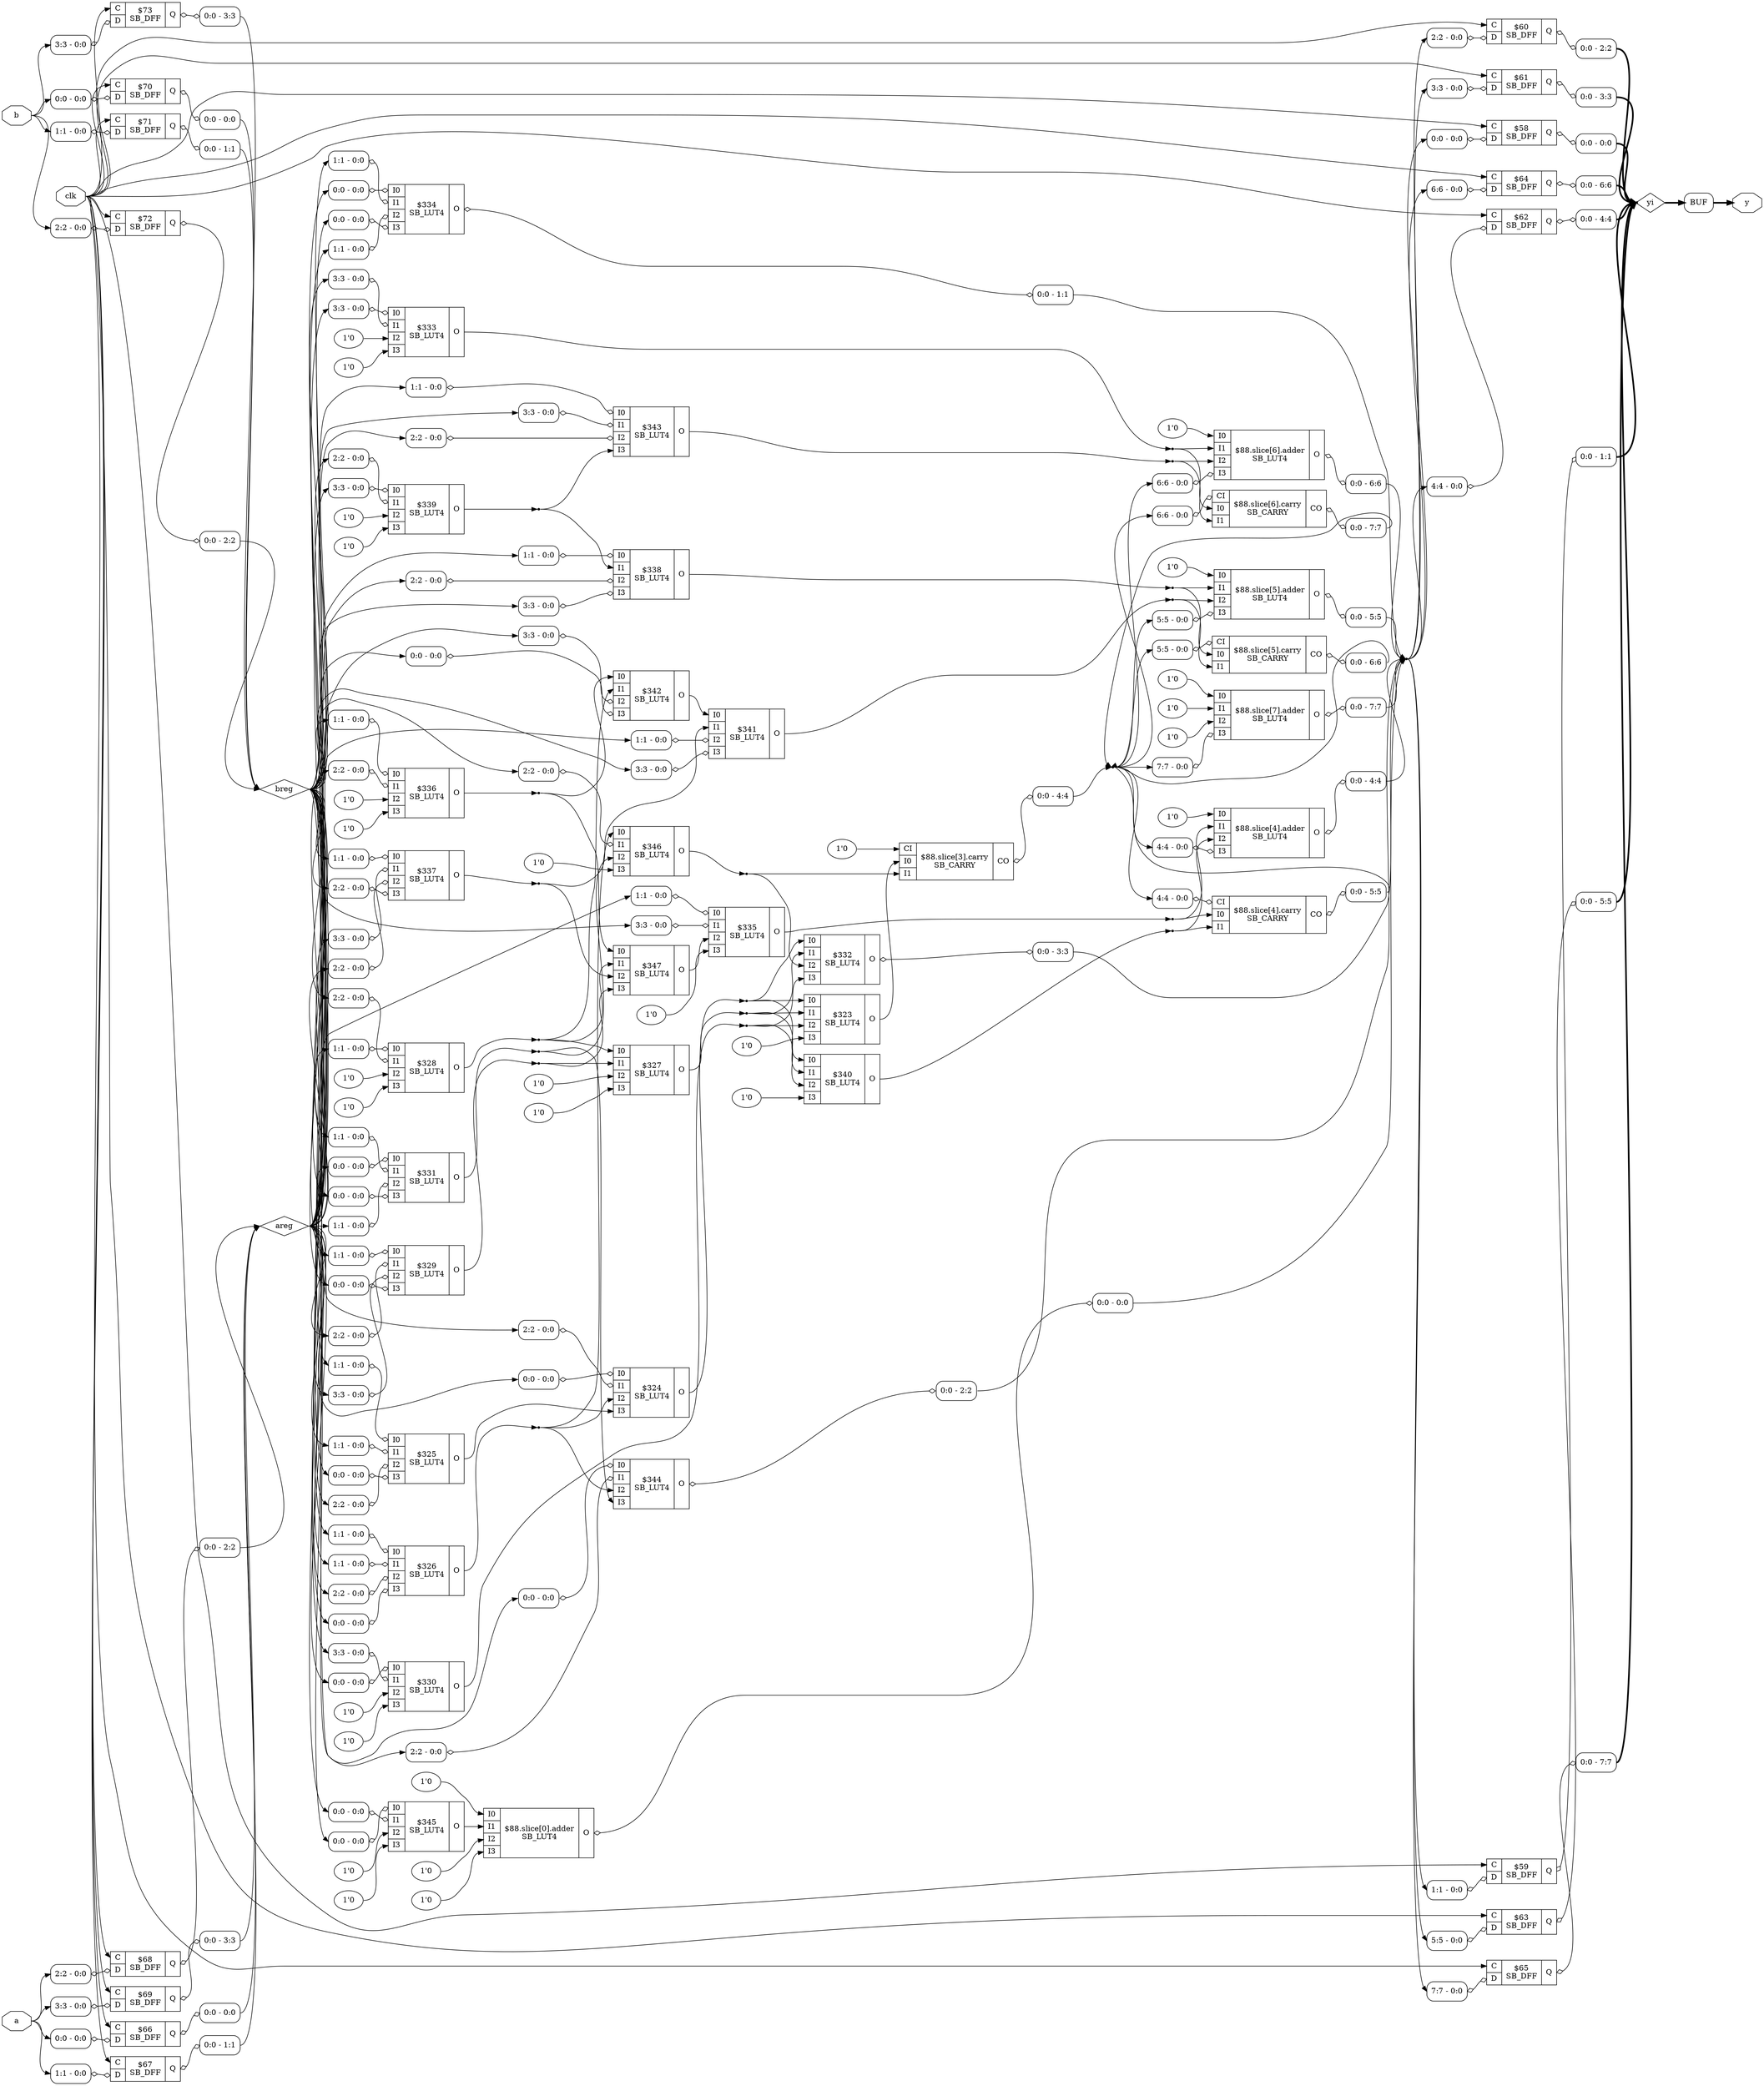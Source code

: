 digraph "multiplier" {
rankdir="LR";
remincross=true;
n26 [ shape=octagon, label="a", color="black", fontcolor="black" ];
n27 [ shape=diamond, label="areg", color="black", fontcolor="black" ];
n28 [ shape=octagon, label="b", color="black", fontcolor="black" ];
n29 [ shape=diamond, label="breg", color="black", fontcolor="black" ];
n30 [ shape=octagon, label="clk", color="black", fontcolor="black" ];
n31 [ shape=octagon, label="y", color="black", fontcolor="black" ];
n32 [ shape=diamond, label="yi", color="black", fontcolor="black" ];
v0 [ label="1'0" ];
c38 [ shape=record, label="{{<p33> I0|<p34> I1|<p35> I2|<p36> I3}|$323\nSB_LUT4|{<p37> O}}" ];
c39 [ shape=record, label="{{<p33> I0|<p34> I1|<p35> I2|<p36> I3}|$324\nSB_LUT4|{<p37> O}}" ];
x1 [ shape=record, style=rounded, label="<s0> 0:0 - 0:0 " ];
x1:e -> c39:p33:w [arrowhead=odiamond, arrowtail=odiamond, dir=both, color="black", label=""];
x2 [ shape=record, style=rounded, label="<s0> 2:2 - 0:0 " ];
x2:e -> c39:p34:w [arrowhead=odiamond, arrowtail=odiamond, dir=both, color="black", label=""];
c40 [ shape=record, label="{{<p33> I0|<p34> I1|<p35> I2|<p36> I3}|$325\nSB_LUT4|{<p37> O}}" ];
x3 [ shape=record, style=rounded, label="<s0> 1:1 - 0:0 " ];
x3:e -> c40:p33:w [arrowhead=odiamond, arrowtail=odiamond, dir=both, color="black", label=""];
x4 [ shape=record, style=rounded, label="<s0> 1:1 - 0:0 " ];
x4:e -> c40:p34:w [arrowhead=odiamond, arrowtail=odiamond, dir=both, color="black", label=""];
x5 [ shape=record, style=rounded, label="<s0> 2:2 - 0:0 " ];
x5:e -> c40:p35:w [arrowhead=odiamond, arrowtail=odiamond, dir=both, color="black", label=""];
x6 [ shape=record, style=rounded, label="<s0> 0:0 - 0:0 " ];
x6:e -> c40:p36:w [arrowhead=odiamond, arrowtail=odiamond, dir=both, color="black", label=""];
c41 [ shape=record, label="{{<p33> I0|<p34> I1|<p35> I2|<p36> I3}|$326\nSB_LUT4|{<p37> O}}" ];
x7 [ shape=record, style=rounded, label="<s0> 1:1 - 0:0 " ];
x7:e -> c41:p33:w [arrowhead=odiamond, arrowtail=odiamond, dir=both, color="black", label=""];
x8 [ shape=record, style=rounded, label="<s0> 1:1 - 0:0 " ];
x8:e -> c41:p34:w [arrowhead=odiamond, arrowtail=odiamond, dir=both, color="black", label=""];
x9 [ shape=record, style=rounded, label="<s0> 2:2 - 0:0 " ];
x9:e -> c41:p35:w [arrowhead=odiamond, arrowtail=odiamond, dir=both, color="black", label=""];
x10 [ shape=record, style=rounded, label="<s0> 0:0 - 0:0 " ];
x10:e -> c41:p36:w [arrowhead=odiamond, arrowtail=odiamond, dir=both, color="black", label=""];
v11 [ label="1'0" ];
v12 [ label="1'0" ];
c42 [ shape=record, label="{{<p33> I0|<p34> I1|<p35> I2|<p36> I3}|$327\nSB_LUT4|{<p37> O}}" ];
v15 [ label="1'0" ];
v16 [ label="1'0" ];
c43 [ shape=record, label="{{<p33> I0|<p34> I1|<p35> I2|<p36> I3}|$328\nSB_LUT4|{<p37> O}}" ];
x13 [ shape=record, style=rounded, label="<s0> 1:1 - 0:0 " ];
x13:e -> c43:p33:w [arrowhead=odiamond, arrowtail=odiamond, dir=both, color="black", label=""];
x14 [ shape=record, style=rounded, label="<s0> 2:2 - 0:0 " ];
x14:e -> c43:p34:w [arrowhead=odiamond, arrowtail=odiamond, dir=both, color="black", label=""];
c44 [ shape=record, label="{{<p33> I0|<p34> I1|<p35> I2|<p36> I3}|$329\nSB_LUT4|{<p37> O}}" ];
x17 [ shape=record, style=rounded, label="<s0> 1:1 - 0:0 " ];
x17:e -> c44:p33:w [arrowhead=odiamond, arrowtail=odiamond, dir=both, color="black", label=""];
x18 [ shape=record, style=rounded, label="<s0> 2:2 - 0:0 " ];
x18:e -> c44:p34:w [arrowhead=odiamond, arrowtail=odiamond, dir=both, color="black", label=""];
x19 [ shape=record, style=rounded, label="<s0> 3:3 - 0:0 " ];
x19:e -> c44:p35:w [arrowhead=odiamond, arrowtail=odiamond, dir=both, color="black", label=""];
x20 [ shape=record, style=rounded, label="<s0> 0:0 - 0:0 " ];
x20:e -> c44:p36:w [arrowhead=odiamond, arrowtail=odiamond, dir=both, color="black", label=""];
v23 [ label="1'0" ];
v24 [ label="1'0" ];
c45 [ shape=record, label="{{<p33> I0|<p34> I1|<p35> I2|<p36> I3}|$330\nSB_LUT4|{<p37> O}}" ];
x21 [ shape=record, style=rounded, label="<s0> 0:0 - 0:0 " ];
x21:e -> c45:p33:w [arrowhead=odiamond, arrowtail=odiamond, dir=both, color="black", label=""];
x22 [ shape=record, style=rounded, label="<s0> 3:3 - 0:0 " ];
x22:e -> c45:p34:w [arrowhead=odiamond, arrowtail=odiamond, dir=both, color="black", label=""];
c46 [ shape=record, label="{{<p33> I0|<p34> I1|<p35> I2|<p36> I3}|$331\nSB_LUT4|{<p37> O}}" ];
x25 [ shape=record, style=rounded, label="<s0> 0:0 - 0:0 " ];
x25:e -> c46:p33:w [arrowhead=odiamond, arrowtail=odiamond, dir=both, color="black", label=""];
x26 [ shape=record, style=rounded, label="<s0> 1:1 - 0:0 " ];
x26:e -> c46:p34:w [arrowhead=odiamond, arrowtail=odiamond, dir=both, color="black", label=""];
x27 [ shape=record, style=rounded, label="<s0> 1:1 - 0:0 " ];
x27:e -> c46:p35:w [arrowhead=odiamond, arrowtail=odiamond, dir=both, color="black", label=""];
x28 [ shape=record, style=rounded, label="<s0> 0:0 - 0:0 " ];
x28:e -> c46:p36:w [arrowhead=odiamond, arrowtail=odiamond, dir=both, color="black", label=""];
c47 [ shape=record, label="{{<p33> I0|<p34> I1|<p35> I2|<p36> I3}|$332\nSB_LUT4|{<p37> O}}" ];
x29 [ shape=record, style=rounded, label="<s0> 0:0 - 3:3 " ];
c47:p37:e -> x29:w [arrowhead=odiamond, arrowtail=odiamond, dir=both, color="black", label=""];
v32 [ label="1'0" ];
v33 [ label="1'0" ];
c48 [ shape=record, label="{{<p33> I0|<p34> I1|<p35> I2|<p36> I3}|$333\nSB_LUT4|{<p37> O}}" ];
x30 [ shape=record, style=rounded, label="<s0> 3:3 - 0:0 " ];
x30:e -> c48:p33:w [arrowhead=odiamond, arrowtail=odiamond, dir=both, color="black", label=""];
x31 [ shape=record, style=rounded, label="<s0> 3:3 - 0:0 " ];
x31:e -> c48:p34:w [arrowhead=odiamond, arrowtail=odiamond, dir=both, color="black", label=""];
c49 [ shape=record, label="{{<p33> I0|<p34> I1|<p35> I2|<p36> I3}|$334\nSB_LUT4|{<p37> O}}" ];
x34 [ shape=record, style=rounded, label="<s0> 0:0 - 0:0 " ];
x34:e -> c49:p33:w [arrowhead=odiamond, arrowtail=odiamond, dir=both, color="black", label=""];
x35 [ shape=record, style=rounded, label="<s0> 1:1 - 0:0 " ];
x35:e -> c49:p34:w [arrowhead=odiamond, arrowtail=odiamond, dir=both, color="black", label=""];
x36 [ shape=record, style=rounded, label="<s0> 1:1 - 0:0 " ];
x36:e -> c49:p35:w [arrowhead=odiamond, arrowtail=odiamond, dir=both, color="black", label=""];
x37 [ shape=record, style=rounded, label="<s0> 0:0 - 0:0 " ];
x37:e -> c49:p36:w [arrowhead=odiamond, arrowtail=odiamond, dir=both, color="black", label=""];
x38 [ shape=record, style=rounded, label="<s0> 0:0 - 1:1 " ];
c49:p37:e -> x38:w [arrowhead=odiamond, arrowtail=odiamond, dir=both, color="black", label=""];
v41 [ label="1'0" ];
c50 [ shape=record, label="{{<p33> I0|<p34> I1|<p35> I2|<p36> I3}|$335\nSB_LUT4|{<p37> O}}" ];
x39 [ shape=record, style=rounded, label="<s0> 1:1 - 0:0 " ];
x39:e -> c50:p33:w [arrowhead=odiamond, arrowtail=odiamond, dir=both, color="black", label=""];
x40 [ shape=record, style=rounded, label="<s0> 3:3 - 0:0 " ];
x40:e -> c50:p34:w [arrowhead=odiamond, arrowtail=odiamond, dir=both, color="black", label=""];
v44 [ label="1'0" ];
v45 [ label="1'0" ];
c51 [ shape=record, label="{{<p33> I0|<p34> I1|<p35> I2|<p36> I3}|$336\nSB_LUT4|{<p37> O}}" ];
x42 [ shape=record, style=rounded, label="<s0> 1:1 - 0:0 " ];
x42:e -> c51:p33:w [arrowhead=odiamond, arrowtail=odiamond, dir=both, color="black", label=""];
x43 [ shape=record, style=rounded, label="<s0> 2:2 - 0:0 " ];
x43:e -> c51:p34:w [arrowhead=odiamond, arrowtail=odiamond, dir=both, color="black", label=""];
c52 [ shape=record, label="{{<p33> I0|<p34> I1|<p35> I2|<p36> I3}|$337\nSB_LUT4|{<p37> O}}" ];
x46 [ shape=record, style=rounded, label="<s0> 1:1 - 0:0 " ];
x46:e -> c52:p33:w [arrowhead=odiamond, arrowtail=odiamond, dir=both, color="black", label=""];
x47 [ shape=record, style=rounded, label="<s0> 3:3 - 0:0 " ];
x47:e -> c52:p34:w [arrowhead=odiamond, arrowtail=odiamond, dir=both, color="black", label=""];
x48 [ shape=record, style=rounded, label="<s0> 2:2 - 0:0 " ];
x48:e -> c52:p35:w [arrowhead=odiamond, arrowtail=odiamond, dir=both, color="black", label=""];
x49 [ shape=record, style=rounded, label="<s0> 2:2 - 0:0 " ];
x49:e -> c52:p36:w [arrowhead=odiamond, arrowtail=odiamond, dir=both, color="black", label=""];
c53 [ shape=record, label="{{<p33> I0|<p34> I1|<p35> I2|<p36> I3}|$338\nSB_LUT4|{<p37> O}}" ];
x50 [ shape=record, style=rounded, label="<s0> 1:1 - 0:0 " ];
x50:e -> c53:p33:w [arrowhead=odiamond, arrowtail=odiamond, dir=both, color="black", label=""];
x51 [ shape=record, style=rounded, label="<s0> 2:2 - 0:0 " ];
x51:e -> c53:p35:w [arrowhead=odiamond, arrowtail=odiamond, dir=both, color="black", label=""];
x52 [ shape=record, style=rounded, label="<s0> 3:3 - 0:0 " ];
x52:e -> c53:p36:w [arrowhead=odiamond, arrowtail=odiamond, dir=both, color="black", label=""];
v55 [ label="1'0" ];
v56 [ label="1'0" ];
c54 [ shape=record, label="{{<p33> I0|<p34> I1|<p35> I2|<p36> I3}|$339\nSB_LUT4|{<p37> O}}" ];
x53 [ shape=record, style=rounded, label="<s0> 3:3 - 0:0 " ];
x53:e -> c54:p33:w [arrowhead=odiamond, arrowtail=odiamond, dir=both, color="black", label=""];
x54 [ shape=record, style=rounded, label="<s0> 2:2 - 0:0 " ];
x54:e -> c54:p34:w [arrowhead=odiamond, arrowtail=odiamond, dir=both, color="black", label=""];
v57 [ label="1'0" ];
c55 [ shape=record, label="{{<p33> I0|<p34> I1|<p35> I2|<p36> I3}|$340\nSB_LUT4|{<p37> O}}" ];
c56 [ shape=record, label="{{<p33> I0|<p34> I1|<p35> I2|<p36> I3}|$341\nSB_LUT4|{<p37> O}}" ];
x58 [ shape=record, style=rounded, label="<s0> 1:1 - 0:0 " ];
x58:e -> c56:p35:w [arrowhead=odiamond, arrowtail=odiamond, dir=both, color="black", label=""];
x59 [ shape=record, style=rounded, label="<s0> 3:3 - 0:0 " ];
x59:e -> c56:p36:w [arrowhead=odiamond, arrowtail=odiamond, dir=both, color="black", label=""];
c57 [ shape=record, label="{{<p33> I0|<p34> I1|<p35> I2|<p36> I3}|$342\nSB_LUT4|{<p37> O}}" ];
x60 [ shape=record, style=rounded, label="<s0> 3:3 - 0:0 " ];
x60:e -> c57:p35:w [arrowhead=odiamond, arrowtail=odiamond, dir=both, color="black", label=""];
x61 [ shape=record, style=rounded, label="<s0> 0:0 - 0:0 " ];
x61:e -> c57:p36:w [arrowhead=odiamond, arrowtail=odiamond, dir=both, color="black", label=""];
c58 [ shape=record, label="{{<p33> I0|<p34> I1|<p35> I2|<p36> I3}|$343\nSB_LUT4|{<p37> O}}" ];
x62 [ shape=record, style=rounded, label="<s0> 1:1 - 0:0 " ];
x62:e -> c58:p33:w [arrowhead=odiamond, arrowtail=odiamond, dir=both, color="black", label=""];
x63 [ shape=record, style=rounded, label="<s0> 3:3 - 0:0 " ];
x63:e -> c58:p34:w [arrowhead=odiamond, arrowtail=odiamond, dir=both, color="black", label=""];
x64 [ shape=record, style=rounded, label="<s0> 2:2 - 0:0 " ];
x64:e -> c58:p35:w [arrowhead=odiamond, arrowtail=odiamond, dir=both, color="black", label=""];
c59 [ shape=record, label="{{<p33> I0|<p34> I1|<p35> I2|<p36> I3}|$344\nSB_LUT4|{<p37> O}}" ];
x65 [ shape=record, style=rounded, label="<s0> 0:0 - 0:0 " ];
x65:e -> c59:p33:w [arrowhead=odiamond, arrowtail=odiamond, dir=both, color="black", label=""];
x66 [ shape=record, style=rounded, label="<s0> 2:2 - 0:0 " ];
x66:e -> c59:p34:w [arrowhead=odiamond, arrowtail=odiamond, dir=both, color="black", label=""];
x67 [ shape=record, style=rounded, label="<s0> 0:0 - 2:2 " ];
c59:p37:e -> x67:w [arrowhead=odiamond, arrowtail=odiamond, dir=both, color="black", label=""];
v70 [ label="1'0" ];
v71 [ label="1'0" ];
c60 [ shape=record, label="{{<p33> I0|<p34> I1|<p35> I2|<p36> I3}|$345\nSB_LUT4|{<p37> O}}" ];
x68 [ shape=record, style=rounded, label="<s0> 0:0 - 0:0 " ];
x68:e -> c60:p33:w [arrowhead=odiamond, arrowtail=odiamond, dir=both, color="black", label=""];
x69 [ shape=record, style=rounded, label="<s0> 0:0 - 0:0 " ];
x69:e -> c60:p34:w [arrowhead=odiamond, arrowtail=odiamond, dir=both, color="black", label=""];
v73 [ label="1'0" ];
c61 [ shape=record, label="{{<p33> I0|<p34> I1|<p35> I2|<p36> I3}|$346\nSB_LUT4|{<p37> O}}" ];
x72 [ shape=record, style=rounded, label="<s0> 2:2 - 0:0 " ];
x72:e -> c61:p34:w [arrowhead=odiamond, arrowtail=odiamond, dir=both, color="black", label=""];
c62 [ shape=record, label="{{<p33> I0|<p34> I1|<p35> I2|<p36> I3}|$347\nSB_LUT4|{<p37> O}}" ];
v74 [ label="1'0" ];
v75 [ label="1'0" ];
v76 [ label="1'0" ];
c63 [ shape=record, label="{{<p33> I0|<p34> I1|<p35> I2|<p36> I3}|$88.slice[0].adder\nSB_LUT4|{<p37> O}}" ];
x77 [ shape=record, style=rounded, label="<s0> 0:0 - 0:0 " ];
c63:p37:e -> x77:w [arrowhead=odiamond, arrowtail=odiamond, dir=both, color="black", label=""];
v78 [ label="1'0" ];
c66 [ shape=record, label="{{<p64> CI|<p33> I0|<p34> I1}|$88.slice[3].carry\nSB_CARRY|{<p65> CO}}" ];
x79 [ shape=record, style=rounded, label="<s0> 0:0 - 4:4 " ];
c66:p65:e -> x79:w [arrowhead=odiamond, arrowtail=odiamond, dir=both, color="black", label=""];
v80 [ label="1'0" ];
c67 [ shape=record, label="{{<p33> I0|<p34> I1|<p35> I2|<p36> I3}|$88.slice[4].adder\nSB_LUT4|{<p37> O}}" ];
x81 [ shape=record, style=rounded, label="<s0> 4:4 - 0:0 " ];
x81:e -> c67:p36:w [arrowhead=odiamond, arrowtail=odiamond, dir=both, color="black", label=""];
x82 [ shape=record, style=rounded, label="<s0> 0:0 - 4:4 " ];
c67:p37:e -> x82:w [arrowhead=odiamond, arrowtail=odiamond, dir=both, color="black", label=""];
c68 [ shape=record, label="{{<p64> CI|<p33> I0|<p34> I1}|$88.slice[4].carry\nSB_CARRY|{<p65> CO}}" ];
x83 [ shape=record, style=rounded, label="<s0> 4:4 - 0:0 " ];
x83:e -> c68:p64:w [arrowhead=odiamond, arrowtail=odiamond, dir=both, color="black", label=""];
x84 [ shape=record, style=rounded, label="<s0> 0:0 - 5:5 " ];
c68:p65:e -> x84:w [arrowhead=odiamond, arrowtail=odiamond, dir=both, color="black", label=""];
v85 [ label="1'0" ];
c69 [ shape=record, label="{{<p33> I0|<p34> I1|<p35> I2|<p36> I3}|$88.slice[5].adder\nSB_LUT4|{<p37> O}}" ];
x86 [ shape=record, style=rounded, label="<s0> 5:5 - 0:0 " ];
x86:e -> c69:p36:w [arrowhead=odiamond, arrowtail=odiamond, dir=both, color="black", label=""];
x87 [ shape=record, style=rounded, label="<s0> 0:0 - 5:5 " ];
c69:p37:e -> x87:w [arrowhead=odiamond, arrowtail=odiamond, dir=both, color="black", label=""];
c70 [ shape=record, label="{{<p64> CI|<p33> I0|<p34> I1}|$88.slice[5].carry\nSB_CARRY|{<p65> CO}}" ];
x88 [ shape=record, style=rounded, label="<s0> 5:5 - 0:0 " ];
x88:e -> c70:p64:w [arrowhead=odiamond, arrowtail=odiamond, dir=both, color="black", label=""];
x89 [ shape=record, style=rounded, label="<s0> 0:0 - 6:6 " ];
c70:p65:e -> x89:w [arrowhead=odiamond, arrowtail=odiamond, dir=both, color="black", label=""];
v90 [ label="1'0" ];
c71 [ shape=record, label="{{<p33> I0|<p34> I1|<p35> I2|<p36> I3}|$88.slice[6].adder\nSB_LUT4|{<p37> O}}" ];
x91 [ shape=record, style=rounded, label="<s0> 6:6 - 0:0 " ];
x91:e -> c71:p36:w [arrowhead=odiamond, arrowtail=odiamond, dir=both, color="black", label=""];
x92 [ shape=record, style=rounded, label="<s0> 0:0 - 6:6 " ];
c71:p37:e -> x92:w [arrowhead=odiamond, arrowtail=odiamond, dir=both, color="black", label=""];
c72 [ shape=record, label="{{<p64> CI|<p33> I0|<p34> I1}|$88.slice[6].carry\nSB_CARRY|{<p65> CO}}" ];
x93 [ shape=record, style=rounded, label="<s0> 6:6 - 0:0 " ];
x93:e -> c72:p64:w [arrowhead=odiamond, arrowtail=odiamond, dir=both, color="black", label=""];
x94 [ shape=record, style=rounded, label="<s0> 0:0 - 7:7 " ];
c72:p65:e -> x94:w [arrowhead=odiamond, arrowtail=odiamond, dir=both, color="black", label=""];
v95 [ label="1'0" ];
v96 [ label="1'0" ];
v97 [ label="1'0" ];
c73 [ shape=record, label="{{<p33> I0|<p34> I1|<p35> I2|<p36> I3}|$88.slice[7].adder\nSB_LUT4|{<p37> O}}" ];
x98 [ shape=record, style=rounded, label="<s0> 7:7 - 0:0 " ];
x98:e -> c73:p36:w [arrowhead=odiamond, arrowtail=odiamond, dir=both, color="black", label=""];
x99 [ shape=record, style=rounded, label="<s0> 0:0 - 7:7 " ];
c73:p37:e -> x99:w [arrowhead=odiamond, arrowtail=odiamond, dir=both, color="black", label=""];
c77 [ shape=record, label="{{<p74> C|<p75> D}|$58\nSB_DFF|{<p76> Q}}" ];
x100 [ shape=record, style=rounded, label="<s0> 0:0 - 0:0 " ];
x100:e -> c77:p75:w [arrowhead=odiamond, arrowtail=odiamond, dir=both, color="black", label=""];
x101 [ shape=record, style=rounded, label="<s0> 0:0 - 0:0 " ];
c77:p76:e -> x101:w [arrowhead=odiamond, arrowtail=odiamond, dir=both, color="black", label=""];
c78 [ shape=record, label="{{<p74> C|<p75> D}|$59\nSB_DFF|{<p76> Q}}" ];
x102 [ shape=record, style=rounded, label="<s0> 1:1 - 0:0 " ];
x102:e -> c78:p75:w [arrowhead=odiamond, arrowtail=odiamond, dir=both, color="black", label=""];
x103 [ shape=record, style=rounded, label="<s0> 0:0 - 1:1 " ];
c78:p76:e -> x103:w [arrowhead=odiamond, arrowtail=odiamond, dir=both, color="black", label=""];
c79 [ shape=record, label="{{<p74> C|<p75> D}|$60\nSB_DFF|{<p76> Q}}" ];
x104 [ shape=record, style=rounded, label="<s0> 2:2 - 0:0 " ];
x104:e -> c79:p75:w [arrowhead=odiamond, arrowtail=odiamond, dir=both, color="black", label=""];
x105 [ shape=record, style=rounded, label="<s0> 0:0 - 2:2 " ];
c79:p76:e -> x105:w [arrowhead=odiamond, arrowtail=odiamond, dir=both, color="black", label=""];
c80 [ shape=record, label="{{<p74> C|<p75> D}|$61\nSB_DFF|{<p76> Q}}" ];
x106 [ shape=record, style=rounded, label="<s0> 3:3 - 0:0 " ];
x106:e -> c80:p75:w [arrowhead=odiamond, arrowtail=odiamond, dir=both, color="black", label=""];
x107 [ shape=record, style=rounded, label="<s0> 0:0 - 3:3 " ];
c80:p76:e -> x107:w [arrowhead=odiamond, arrowtail=odiamond, dir=both, color="black", label=""];
c81 [ shape=record, label="{{<p74> C|<p75> D}|$62\nSB_DFF|{<p76> Q}}" ];
x108 [ shape=record, style=rounded, label="<s0> 4:4 - 0:0 " ];
x108:e -> c81:p75:w [arrowhead=odiamond, arrowtail=odiamond, dir=both, color="black", label=""];
x109 [ shape=record, style=rounded, label="<s0> 0:0 - 4:4 " ];
c81:p76:e -> x109:w [arrowhead=odiamond, arrowtail=odiamond, dir=both, color="black", label=""];
c82 [ shape=record, label="{{<p74> C|<p75> D}|$63\nSB_DFF|{<p76> Q}}" ];
x110 [ shape=record, style=rounded, label="<s0> 5:5 - 0:0 " ];
x110:e -> c82:p75:w [arrowhead=odiamond, arrowtail=odiamond, dir=both, color="black", label=""];
x111 [ shape=record, style=rounded, label="<s0> 0:0 - 5:5 " ];
c82:p76:e -> x111:w [arrowhead=odiamond, arrowtail=odiamond, dir=both, color="black", label=""];
c83 [ shape=record, label="{{<p74> C|<p75> D}|$64\nSB_DFF|{<p76> Q}}" ];
x112 [ shape=record, style=rounded, label="<s0> 6:6 - 0:0 " ];
x112:e -> c83:p75:w [arrowhead=odiamond, arrowtail=odiamond, dir=both, color="black", label=""];
x113 [ shape=record, style=rounded, label="<s0> 0:0 - 6:6 " ];
c83:p76:e -> x113:w [arrowhead=odiamond, arrowtail=odiamond, dir=both, color="black", label=""];
c84 [ shape=record, label="{{<p74> C|<p75> D}|$65\nSB_DFF|{<p76> Q}}" ];
x114 [ shape=record, style=rounded, label="<s0> 7:7 - 0:0 " ];
x114:e -> c84:p75:w [arrowhead=odiamond, arrowtail=odiamond, dir=both, color="black", label=""];
x115 [ shape=record, style=rounded, label="<s0> 0:0 - 7:7 " ];
c84:p76:e -> x115:w [arrowhead=odiamond, arrowtail=odiamond, dir=both, color="black", label=""];
c85 [ shape=record, label="{{<p74> C|<p75> D}|$66\nSB_DFF|{<p76> Q}}" ];
x116 [ shape=record, style=rounded, label="<s0> 0:0 - 0:0 " ];
x116:e -> c85:p75:w [arrowhead=odiamond, arrowtail=odiamond, dir=both, color="black", label=""];
x117 [ shape=record, style=rounded, label="<s0> 0:0 - 0:0 " ];
c85:p76:e -> x117:w [arrowhead=odiamond, arrowtail=odiamond, dir=both, color="black", label=""];
c86 [ shape=record, label="{{<p74> C|<p75> D}|$67\nSB_DFF|{<p76> Q}}" ];
x118 [ shape=record, style=rounded, label="<s0> 1:1 - 0:0 " ];
x118:e -> c86:p75:w [arrowhead=odiamond, arrowtail=odiamond, dir=both, color="black", label=""];
x119 [ shape=record, style=rounded, label="<s0> 0:0 - 1:1 " ];
c86:p76:e -> x119:w [arrowhead=odiamond, arrowtail=odiamond, dir=both, color="black", label=""];
c87 [ shape=record, label="{{<p74> C|<p75> D}|$68\nSB_DFF|{<p76> Q}}" ];
x120 [ shape=record, style=rounded, label="<s0> 2:2 - 0:0 " ];
x120:e -> c87:p75:w [arrowhead=odiamond, arrowtail=odiamond, dir=both, color="black", label=""];
x121 [ shape=record, style=rounded, label="<s0> 0:0 - 2:2 " ];
c87:p76:e -> x121:w [arrowhead=odiamond, arrowtail=odiamond, dir=both, color="black", label=""];
c88 [ shape=record, label="{{<p74> C|<p75> D}|$69\nSB_DFF|{<p76> Q}}" ];
x122 [ shape=record, style=rounded, label="<s0> 3:3 - 0:0 " ];
x122:e -> c88:p75:w [arrowhead=odiamond, arrowtail=odiamond, dir=both, color="black", label=""];
x123 [ shape=record, style=rounded, label="<s0> 0:0 - 3:3 " ];
c88:p76:e -> x123:w [arrowhead=odiamond, arrowtail=odiamond, dir=both, color="black", label=""];
c89 [ shape=record, label="{{<p74> C|<p75> D}|$70\nSB_DFF|{<p76> Q}}" ];
x124 [ shape=record, style=rounded, label="<s0> 0:0 - 0:0 " ];
x124:e -> c89:p75:w [arrowhead=odiamond, arrowtail=odiamond, dir=both, color="black", label=""];
x125 [ shape=record, style=rounded, label="<s0> 0:0 - 0:0 " ];
c89:p76:e -> x125:w [arrowhead=odiamond, arrowtail=odiamond, dir=both, color="black", label=""];
c90 [ shape=record, label="{{<p74> C|<p75> D}|$71\nSB_DFF|{<p76> Q}}" ];
x126 [ shape=record, style=rounded, label="<s0> 1:1 - 0:0 " ];
x126:e -> c90:p75:w [arrowhead=odiamond, arrowtail=odiamond, dir=both, color="black", label=""];
x127 [ shape=record, style=rounded, label="<s0> 0:0 - 1:1 " ];
c90:p76:e -> x127:w [arrowhead=odiamond, arrowtail=odiamond, dir=both, color="black", label=""];
c91 [ shape=record, label="{{<p74> C|<p75> D}|$72\nSB_DFF|{<p76> Q}}" ];
x128 [ shape=record, style=rounded, label="<s0> 2:2 - 0:0 " ];
x128:e -> c91:p75:w [arrowhead=odiamond, arrowtail=odiamond, dir=both, color="black", label=""];
x129 [ shape=record, style=rounded, label="<s0> 0:0 - 2:2 " ];
c91:p76:e -> x129:w [arrowhead=odiamond, arrowtail=odiamond, dir=both, color="black", label=""];
c92 [ shape=record, label="{{<p74> C|<p75> D}|$73\nSB_DFF|{<p76> Q}}" ];
x130 [ shape=record, style=rounded, label="<s0> 3:3 - 0:0 " ];
x130:e -> c92:p75:w [arrowhead=odiamond, arrowtail=odiamond, dir=both, color="black", label=""];
x131 [ shape=record, style=rounded, label="<s0> 0:0 - 3:3 " ];
c92:p76:e -> x131:w [arrowhead=odiamond, arrowtail=odiamond, dir=both, color="black", label=""];
x132 [shape=box, style=rounded, label="BUF"];
n10 [ shape=point ];
c43:p37:e -> n10:w [color="black", label=""];
n10:e -> c42:p33:w [color="black", label=""];
n10:e -> c57:p34:w [color="black", label=""];
n10:e -> c62:p34:w [color="black", label=""];
n11 [ shape=point ];
c44:p37:e -> n11:w [color="black", label=""];
n11:e -> c42:p34:w [color="black", label=""];
n11:e -> c62:p36:w [color="black", label=""];
n12 [ shape=point ];
c45:p37:e -> n12:w [color="black", label=""];
n12:e -> c38:p35:w [color="black", label=""];
n12:e -> c47:p36:w [color="black", label=""];
n12:e -> c55:p35:w [color="black", label=""];
n13 [ shape=point ];
c46:p37:e -> n13:w [color="black", label=""];
n13:e -> c59:p36:w [color="black", label=""];
n13:e -> c61:p35:w [color="black", label=""];
n14 [ shape=point ];
c51:p37:e -> n14:w [color="black", label=""];
n14:e -> c57:p33:w [color="black", label=""];
n14:e -> c62:p33:w [color="black", label=""];
n15 [ shape=point ];
c52:p37:e -> n15:w [color="black", label=""];
n15:e -> c56:p34:w [color="black", label=""];
n15:e -> c62:p35:w [color="black", label=""];
n16 [ shape=point ];
c54:p37:e -> n16:w [color="black", label=""];
n16:e -> c53:p34:w [color="black", label=""];
n16:e -> c58:p36:w [color="black", label=""];
n17 [ shape=point ];
c50:p37:e -> n17:w [color="black", label=""];
n17:e -> c67:p34:w [color="black", label=""];
n17:e -> c68:p33:w [color="black", label=""];
n18 [ shape=point ];
c53:p37:e -> n18:w [color="black", label=""];
n18:e -> c69:p34:w [color="black", label=""];
n18:e -> c70:p33:w [color="black", label=""];
c57:p37:e -> c56:p33:w [color="black", label=""];
n2 [ shape=point ];
x29:s0:e -> n2:w [color="black", label=""];
x38:s0:e -> n2:w [color="black", label=""];
x67:s0:e -> n2:w [color="black", label=""];
x77:s0:e -> n2:w [color="black", label=""];
x82:s0:e -> n2:w [color="black", label=""];
x87:s0:e -> n2:w [color="black", label=""];
x92:s0:e -> n2:w [color="black", label=""];
x99:s0:e -> n2:w [color="black", label=""];
n2:e -> x100:s0:w [color="black", label=""];
n2:e -> x102:s0:w [color="black", label=""];
n2:e -> x104:s0:w [color="black", label=""];
n2:e -> x106:s0:w [color="black", label=""];
n2:e -> x108:s0:w [color="black", label=""];
n2:e -> x110:s0:w [color="black", label=""];
n2:e -> x112:s0:w [color="black", label=""];
n2:e -> x114:s0:w [color="black", label=""];
n20 [ shape=point ];
c55:p37:e -> n20:w [color="black", label=""];
n20:e -> c67:p35:w [color="black", label=""];
n20:e -> c68:p34:w [color="black", label=""];
c62:p37:e -> c50:p35:w [color="black", label=""];
n22 [ shape=point ];
c56:p37:e -> n22:w [color="black", label=""];
n22:e -> c69:p35:w [color="black", label=""];
n22:e -> c70:p34:w [color="black", label=""];
n23 [ shape=point ];
c58:p37:e -> n23:w [color="black", label=""];
n23:e -> c71:p35:w [color="black", label=""];
n23:e -> c72:p34:w [color="black", label=""];
c60:p37:e -> c63:p34:w [color="black", label=""];
n25 [ shape=point ];
x79:s0:e -> n25:w [color="black", label=""];
x84:s0:e -> n25:w [color="black", label=""];
x89:s0:e -> n25:w [color="black", label=""];
x94:s0:e -> n25:w [color="black", label=""];
n25:e -> x81:s0:w [color="black", label=""];
n25:e -> x83:s0:w [color="black", label=""];
n25:e -> x86:s0:w [color="black", label=""];
n25:e -> x88:s0:w [color="black", label=""];
n25:e -> x91:s0:w [color="black", label=""];
n25:e -> x93:s0:w [color="black", label=""];
n25:e -> x98:s0:w [color="black", label=""];
n26:e -> x116:s0:w [color="black", label=""];
n26:e -> x118:s0:w [color="black", label=""];
n26:e -> x120:s0:w [color="black", label=""];
n26:e -> x122:s0:w [color="black", label=""];
x117:s0:e -> n27:w [color="black", label=""];
x119:s0:e -> n27:w [color="black", label=""];
x121:s0:e -> n27:w [color="black", label=""];
x123:s0:e -> n27:w [color="black", label=""];
n27:e -> x13:s0:w [color="black", label=""];
n27:e -> x18:s0:w [color="black", label=""];
n27:e -> x19:s0:w [color="black", label=""];
n27:e -> x1:s0:w [color="black", label=""];
n27:e -> x21:s0:w [color="black", label=""];
n27:e -> x25:s0:w [color="black", label=""];
n27:e -> x27:s0:w [color="black", label=""];
n27:e -> x30:s0:w [color="black", label=""];
n27:e -> x34:s0:w [color="black", label=""];
n27:e -> x36:s0:w [color="black", label=""];
n27:e -> x39:s0:w [color="black", label=""];
n27:e -> x43:s0:w [color="black", label=""];
n27:e -> x47:s0:w [color="black", label=""];
n27:e -> x48:s0:w [color="black", label=""];
n27:e -> x4:s0:w [color="black", label=""];
n27:e -> x51:s0:w [color="black", label=""];
n27:e -> x53:s0:w [color="black", label=""];
n27:e -> x58:s0:w [color="black", label=""];
n27:e -> x5:s0:w [color="black", label=""];
n27:e -> x60:s0:w [color="black", label=""];
n27:e -> x64:s0:w [color="black", label=""];
n27:e -> x65:s0:w [color="black", label=""];
n27:e -> x68:s0:w [color="black", label=""];
n27:e -> x8:s0:w [color="black", label=""];
n27:e -> x9:s0:w [color="black", label=""];
n28:e -> x124:s0:w [color="black", label=""];
n28:e -> x126:s0:w [color="black", label=""];
n28:e -> x128:s0:w [color="black", label=""];
n28:e -> x130:s0:w [color="black", label=""];
x125:s0:e -> n29:w [color="black", label=""];
x127:s0:e -> n29:w [color="black", label=""];
x129:s0:e -> n29:w [color="black", label=""];
x131:s0:e -> n29:w [color="black", label=""];
n29:e -> x10:s0:w [color="black", label=""];
n29:e -> x14:s0:w [color="black", label=""];
n29:e -> x17:s0:w [color="black", label=""];
n29:e -> x20:s0:w [color="black", label=""];
n29:e -> x22:s0:w [color="black", label=""];
n29:e -> x26:s0:w [color="black", label=""];
n29:e -> x28:s0:w [color="black", label=""];
n29:e -> x2:s0:w [color="black", label=""];
n29:e -> x31:s0:w [color="black", label=""];
n29:e -> x35:s0:w [color="black", label=""];
n29:e -> x37:s0:w [color="black", label=""];
n29:e -> x3:s0:w [color="black", label=""];
n29:e -> x40:s0:w [color="black", label=""];
n29:e -> x42:s0:w [color="black", label=""];
n29:e -> x46:s0:w [color="black", label=""];
n29:e -> x49:s0:w [color="black", label=""];
n29:e -> x50:s0:w [color="black", label=""];
n29:e -> x52:s0:w [color="black", label=""];
n29:e -> x54:s0:w [color="black", label=""];
n29:e -> x59:s0:w [color="black", label=""];
n29:e -> x61:s0:w [color="black", label=""];
n29:e -> x62:s0:w [color="black", label=""];
n29:e -> x63:s0:w [color="black", label=""];
n29:e -> x66:s0:w [color="black", label=""];
n29:e -> x69:s0:w [color="black", label=""];
n29:e -> x6:s0:w [color="black", label=""];
n29:e -> x72:s0:w [color="black", label=""];
n29:e -> x7:s0:w [color="black", label=""];
c38:p37:e -> c66:p33:w [color="black", label=""];
n30:e -> c77:p74:w [color="black", label=""];
n30:e -> c78:p74:w [color="black", label=""];
n30:e -> c79:p74:w [color="black", label=""];
n30:e -> c80:p74:w [color="black", label=""];
n30:e -> c81:p74:w [color="black", label=""];
n30:e -> c82:p74:w [color="black", label=""];
n30:e -> c83:p74:w [color="black", label=""];
n30:e -> c84:p74:w [color="black", label=""];
n30:e -> c85:p74:w [color="black", label=""];
n30:e -> c86:p74:w [color="black", label=""];
n30:e -> c87:p74:w [color="black", label=""];
n30:e -> c88:p74:w [color="black", label=""];
n30:e -> c89:p74:w [color="black", label=""];
n30:e -> c90:p74:w [color="black", label=""];
n30:e -> c91:p74:w [color="black", label=""];
n30:e -> c92:p74:w [color="black", label=""];
x132:e:e -> n31:w [color="black", style="setlinewidth(3)", label=""];
x101:s0:e -> n32:w [color="black", style="setlinewidth(3)", label=""];
x103:s0:e -> n32:w [color="black", style="setlinewidth(3)", label=""];
x105:s0:e -> n32:w [color="black", style="setlinewidth(3)", label=""];
x107:s0:e -> n32:w [color="black", style="setlinewidth(3)", label=""];
x109:s0:e -> n32:w [color="black", style="setlinewidth(3)", label=""];
x111:s0:e -> n32:w [color="black", style="setlinewidth(3)", label=""];
x113:s0:e -> n32:w [color="black", style="setlinewidth(3)", label=""];
x115:s0:e -> n32:w [color="black", style="setlinewidth(3)", label=""];
n32:e -> x132:w:w [color="black", style="setlinewidth(3)", label=""];
n4 [ shape=point ];
c61:p37:e -> n4:w [color="black", label=""];
n4:e -> c47:p35:w [color="black", label=""];
n4:e -> c66:p34:w [color="black", label=""];
n5 [ shape=point ];
c48:p37:e -> n5:w [color="black", label=""];
n5:e -> c71:p34:w [color="black", label=""];
n5:e -> c72:p33:w [color="black", label=""];
n6 [ shape=point ];
c39:p37:e -> n6:w [color="black", label=""];
n6:e -> c38:p33:w [color="black", label=""];
n6:e -> c47:p33:w [color="black", label=""];
n6:e -> c55:p33:w [color="black", label=""];
c40:p37:e -> c39:p36:w [color="black", label=""];
n8 [ shape=point ];
c41:p37:e -> n8:w [color="black", label=""];
n8:e -> c39:p35:w [color="black", label=""];
n8:e -> c59:p35:w [color="black", label=""];
n8:e -> c61:p33:w [color="black", label=""];
n9 [ shape=point ];
c42:p37:e -> n9:w [color="black", label=""];
n9:e -> c38:p34:w [color="black", label=""];
n9:e -> c47:p34:w [color="black", label=""];
n9:e -> c55:p34:w [color="black", label=""];
v0:e -> c38:p36:w [color="black", label=""];
v11:e -> c42:p35:w [color="black", label=""];
v12:e -> c42:p36:w [color="black", label=""];
v15:e -> c43:p35:w [color="black", label=""];
v16:e -> c43:p36:w [color="black", label=""];
v23:e -> c45:p35:w [color="black", label=""];
v24:e -> c45:p36:w [color="black", label=""];
v32:e -> c48:p35:w [color="black", label=""];
v33:e -> c48:p36:w [color="black", label=""];
v41:e -> c50:p36:w [color="black", label=""];
v44:e -> c51:p35:w [color="black", label=""];
v45:e -> c51:p36:w [color="black", label=""];
v55:e -> c54:p35:w [color="black", label=""];
v56:e -> c54:p36:w [color="black", label=""];
v57:e -> c55:p36:w [color="black", label=""];
v70:e -> c60:p35:w [color="black", label=""];
v71:e -> c60:p36:w [color="black", label=""];
v73:e -> c61:p36:w [color="black", label=""];
v74:e -> c63:p33:w [color="black", label=""];
v75:e -> c63:p35:w [color="black", label=""];
v76:e -> c63:p36:w [color="black", label=""];
v78:e -> c66:p64:w [color="black", label=""];
v80:e -> c67:p33:w [color="black", label=""];
v85:e -> c69:p33:w [color="black", label=""];
v90:e -> c71:p33:w [color="black", label=""];
v95:e -> c73:p33:w [color="black", label=""];
v96:e -> c73:p34:w [color="black", label=""];
v97:e -> c73:p35:w [color="black", label=""];
}
